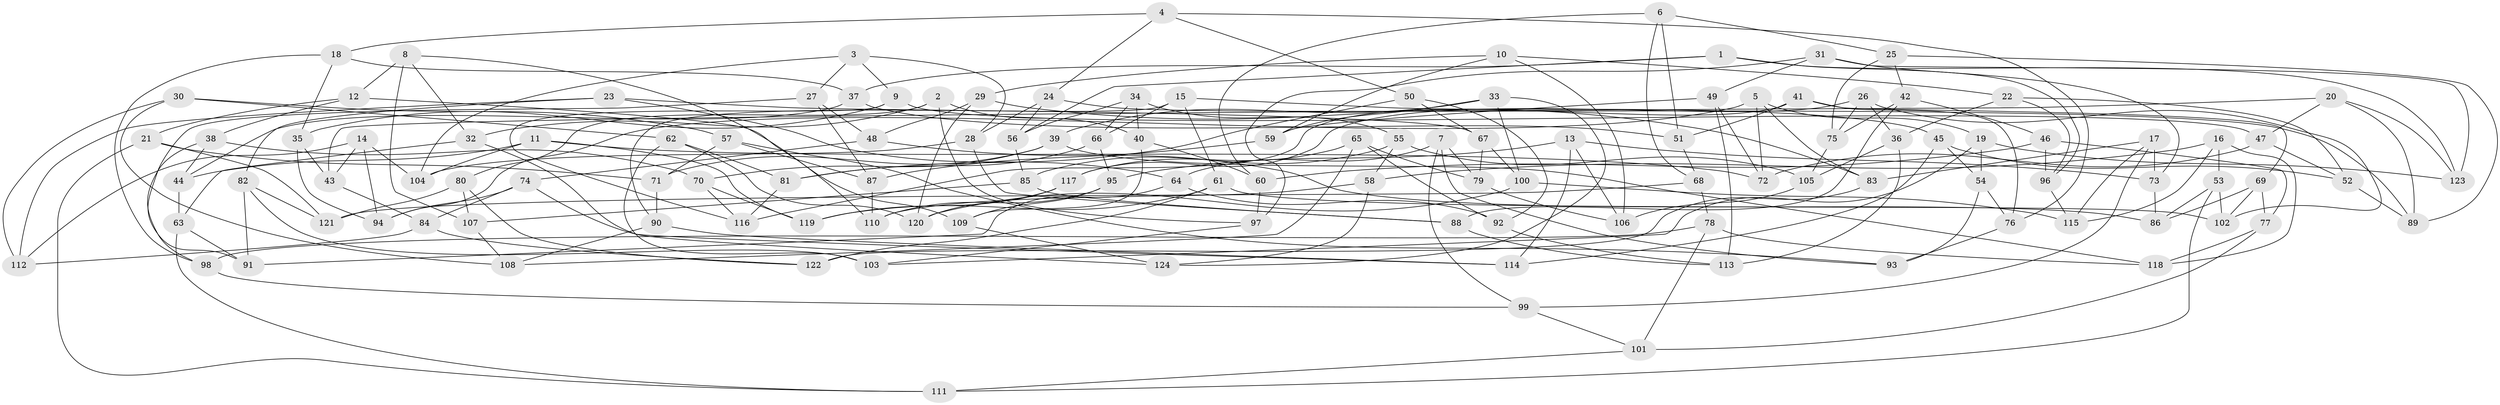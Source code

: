 // Generated by graph-tools (version 1.1) at 2025/58/03/09/25 04:58:11]
// undirected, 124 vertices, 248 edges
graph export_dot {
graph [start="1"]
  node [color=gray90,style=filled];
  1;
  2;
  3;
  4;
  5;
  6;
  7;
  8;
  9;
  10;
  11;
  12;
  13;
  14;
  15;
  16;
  17;
  18;
  19;
  20;
  21;
  22;
  23;
  24;
  25;
  26;
  27;
  28;
  29;
  30;
  31;
  32;
  33;
  34;
  35;
  36;
  37;
  38;
  39;
  40;
  41;
  42;
  43;
  44;
  45;
  46;
  47;
  48;
  49;
  50;
  51;
  52;
  53;
  54;
  55;
  56;
  57;
  58;
  59;
  60;
  61;
  62;
  63;
  64;
  65;
  66;
  67;
  68;
  69;
  70;
  71;
  72;
  73;
  74;
  75;
  76;
  77;
  78;
  79;
  80;
  81;
  82;
  83;
  84;
  85;
  86;
  87;
  88;
  89;
  90;
  91;
  92;
  93;
  94;
  95;
  96;
  97;
  98;
  99;
  100;
  101;
  102;
  103;
  104;
  105;
  106;
  107;
  108;
  109;
  110;
  111;
  112;
  113;
  114;
  115;
  116;
  117;
  118;
  119;
  120;
  121;
  122;
  123;
  124;
  1 -- 123;
  1 -- 56;
  1 -- 96;
  1 -- 37;
  2 -- 40;
  2 -- 80;
  2 -- 97;
  2 -- 32;
  3 -- 28;
  3 -- 9;
  3 -- 104;
  3 -- 27;
  4 -- 18;
  4 -- 50;
  4 -- 24;
  4 -- 76;
  5 -- 83;
  5 -- 94;
  5 -- 19;
  5 -- 72;
  6 -- 68;
  6 -- 60;
  6 -- 51;
  6 -- 25;
  7 -- 79;
  7 -- 64;
  7 -- 99;
  7 -- 93;
  8 -- 110;
  8 -- 107;
  8 -- 12;
  8 -- 32;
  9 -- 35;
  9 -- 47;
  9 -- 116;
  10 -- 22;
  10 -- 106;
  10 -- 59;
  10 -- 29;
  11 -- 119;
  11 -- 104;
  11 -- 44;
  11 -- 72;
  12 -- 21;
  12 -- 109;
  12 -- 38;
  13 -- 73;
  13 -- 106;
  13 -- 95;
  13 -- 114;
  14 -- 43;
  14 -- 112;
  14 -- 94;
  14 -- 104;
  15 -- 66;
  15 -- 45;
  15 -- 61;
  15 -- 90;
  16 -- 115;
  16 -- 58;
  16 -- 53;
  16 -- 118;
  17 -- 99;
  17 -- 73;
  17 -- 115;
  17 -- 83;
  18 -- 35;
  18 -- 37;
  18 -- 98;
  19 -- 54;
  19 -- 123;
  19 -- 103;
  20 -- 43;
  20 -- 47;
  20 -- 123;
  20 -- 89;
  21 -- 121;
  21 -- 71;
  21 -- 111;
  22 -- 52;
  22 -- 96;
  22 -- 36;
  23 -- 67;
  23 -- 82;
  23 -- 64;
  23 -- 112;
  24 -- 56;
  24 -- 89;
  24 -- 28;
  25 -- 42;
  25 -- 89;
  25 -- 75;
  26 -- 102;
  26 -- 117;
  26 -- 36;
  26 -- 75;
  27 -- 48;
  27 -- 87;
  27 -- 91;
  28 -- 104;
  28 -- 88;
  29 -- 120;
  29 -- 48;
  29 -- 83;
  30 -- 57;
  30 -- 62;
  30 -- 108;
  30 -- 112;
  31 -- 49;
  31 -- 123;
  31 -- 73;
  31 -- 97;
  32 -- 124;
  32 -- 63;
  33 -- 59;
  33 -- 124;
  33 -- 100;
  33 -- 39;
  34 -- 40;
  34 -- 56;
  34 -- 66;
  34 -- 55;
  35 -- 94;
  35 -- 43;
  36 -- 105;
  36 -- 113;
  37 -- 51;
  37 -- 44;
  38 -- 44;
  38 -- 70;
  38 -- 98;
  39 -- 118;
  39 -- 71;
  39 -- 70;
  40 -- 109;
  40 -- 60;
  41 -- 76;
  41 -- 116;
  41 -- 69;
  41 -- 51;
  42 -- 75;
  42 -- 46;
  42 -- 88;
  43 -- 84;
  44 -- 63;
  45 -- 52;
  45 -- 114;
  45 -- 54;
  46 -- 77;
  46 -- 96;
  46 -- 60;
  47 -- 52;
  47 -- 72;
  48 -- 86;
  48 -- 74;
  49 -- 59;
  49 -- 113;
  49 -- 72;
  50 -- 81;
  50 -- 92;
  50 -- 67;
  51 -- 68;
  52 -- 89;
  53 -- 86;
  53 -- 111;
  53 -- 102;
  54 -- 93;
  54 -- 76;
  55 -- 58;
  55 -- 85;
  55 -- 105;
  56 -- 85;
  57 -- 71;
  57 -- 93;
  57 -- 87;
  58 -- 124;
  58 -- 110;
  59 -- 87;
  60 -- 97;
  61 -- 122;
  61 -- 119;
  61 -- 102;
  62 -- 120;
  62 -- 103;
  62 -- 81;
  63 -- 111;
  63 -- 91;
  64 -- 92;
  64 -- 91;
  65 -- 108;
  65 -- 92;
  65 -- 79;
  65 -- 117;
  66 -- 81;
  66 -- 95;
  67 -- 79;
  67 -- 100;
  68 -- 78;
  68 -- 121;
  69 -- 102;
  69 -- 77;
  69 -- 86;
  70 -- 119;
  70 -- 116;
  71 -- 90;
  73 -- 86;
  74 -- 84;
  74 -- 114;
  74 -- 94;
  75 -- 105;
  76 -- 93;
  77 -- 101;
  77 -- 118;
  78 -- 101;
  78 -- 118;
  78 -- 98;
  79 -- 106;
  80 -- 121;
  80 -- 107;
  80 -- 122;
  81 -- 116;
  82 -- 121;
  82 -- 91;
  82 -- 103;
  83 -- 122;
  84 -- 122;
  84 -- 112;
  85 -- 88;
  85 -- 107;
  87 -- 110;
  88 -- 113;
  90 -- 114;
  90 -- 108;
  92 -- 113;
  95 -- 109;
  95 -- 110;
  96 -- 115;
  97 -- 103;
  98 -- 99;
  99 -- 101;
  100 -- 120;
  100 -- 115;
  101 -- 111;
  105 -- 106;
  107 -- 108;
  109 -- 124;
  117 -- 120;
  117 -- 119;
}
